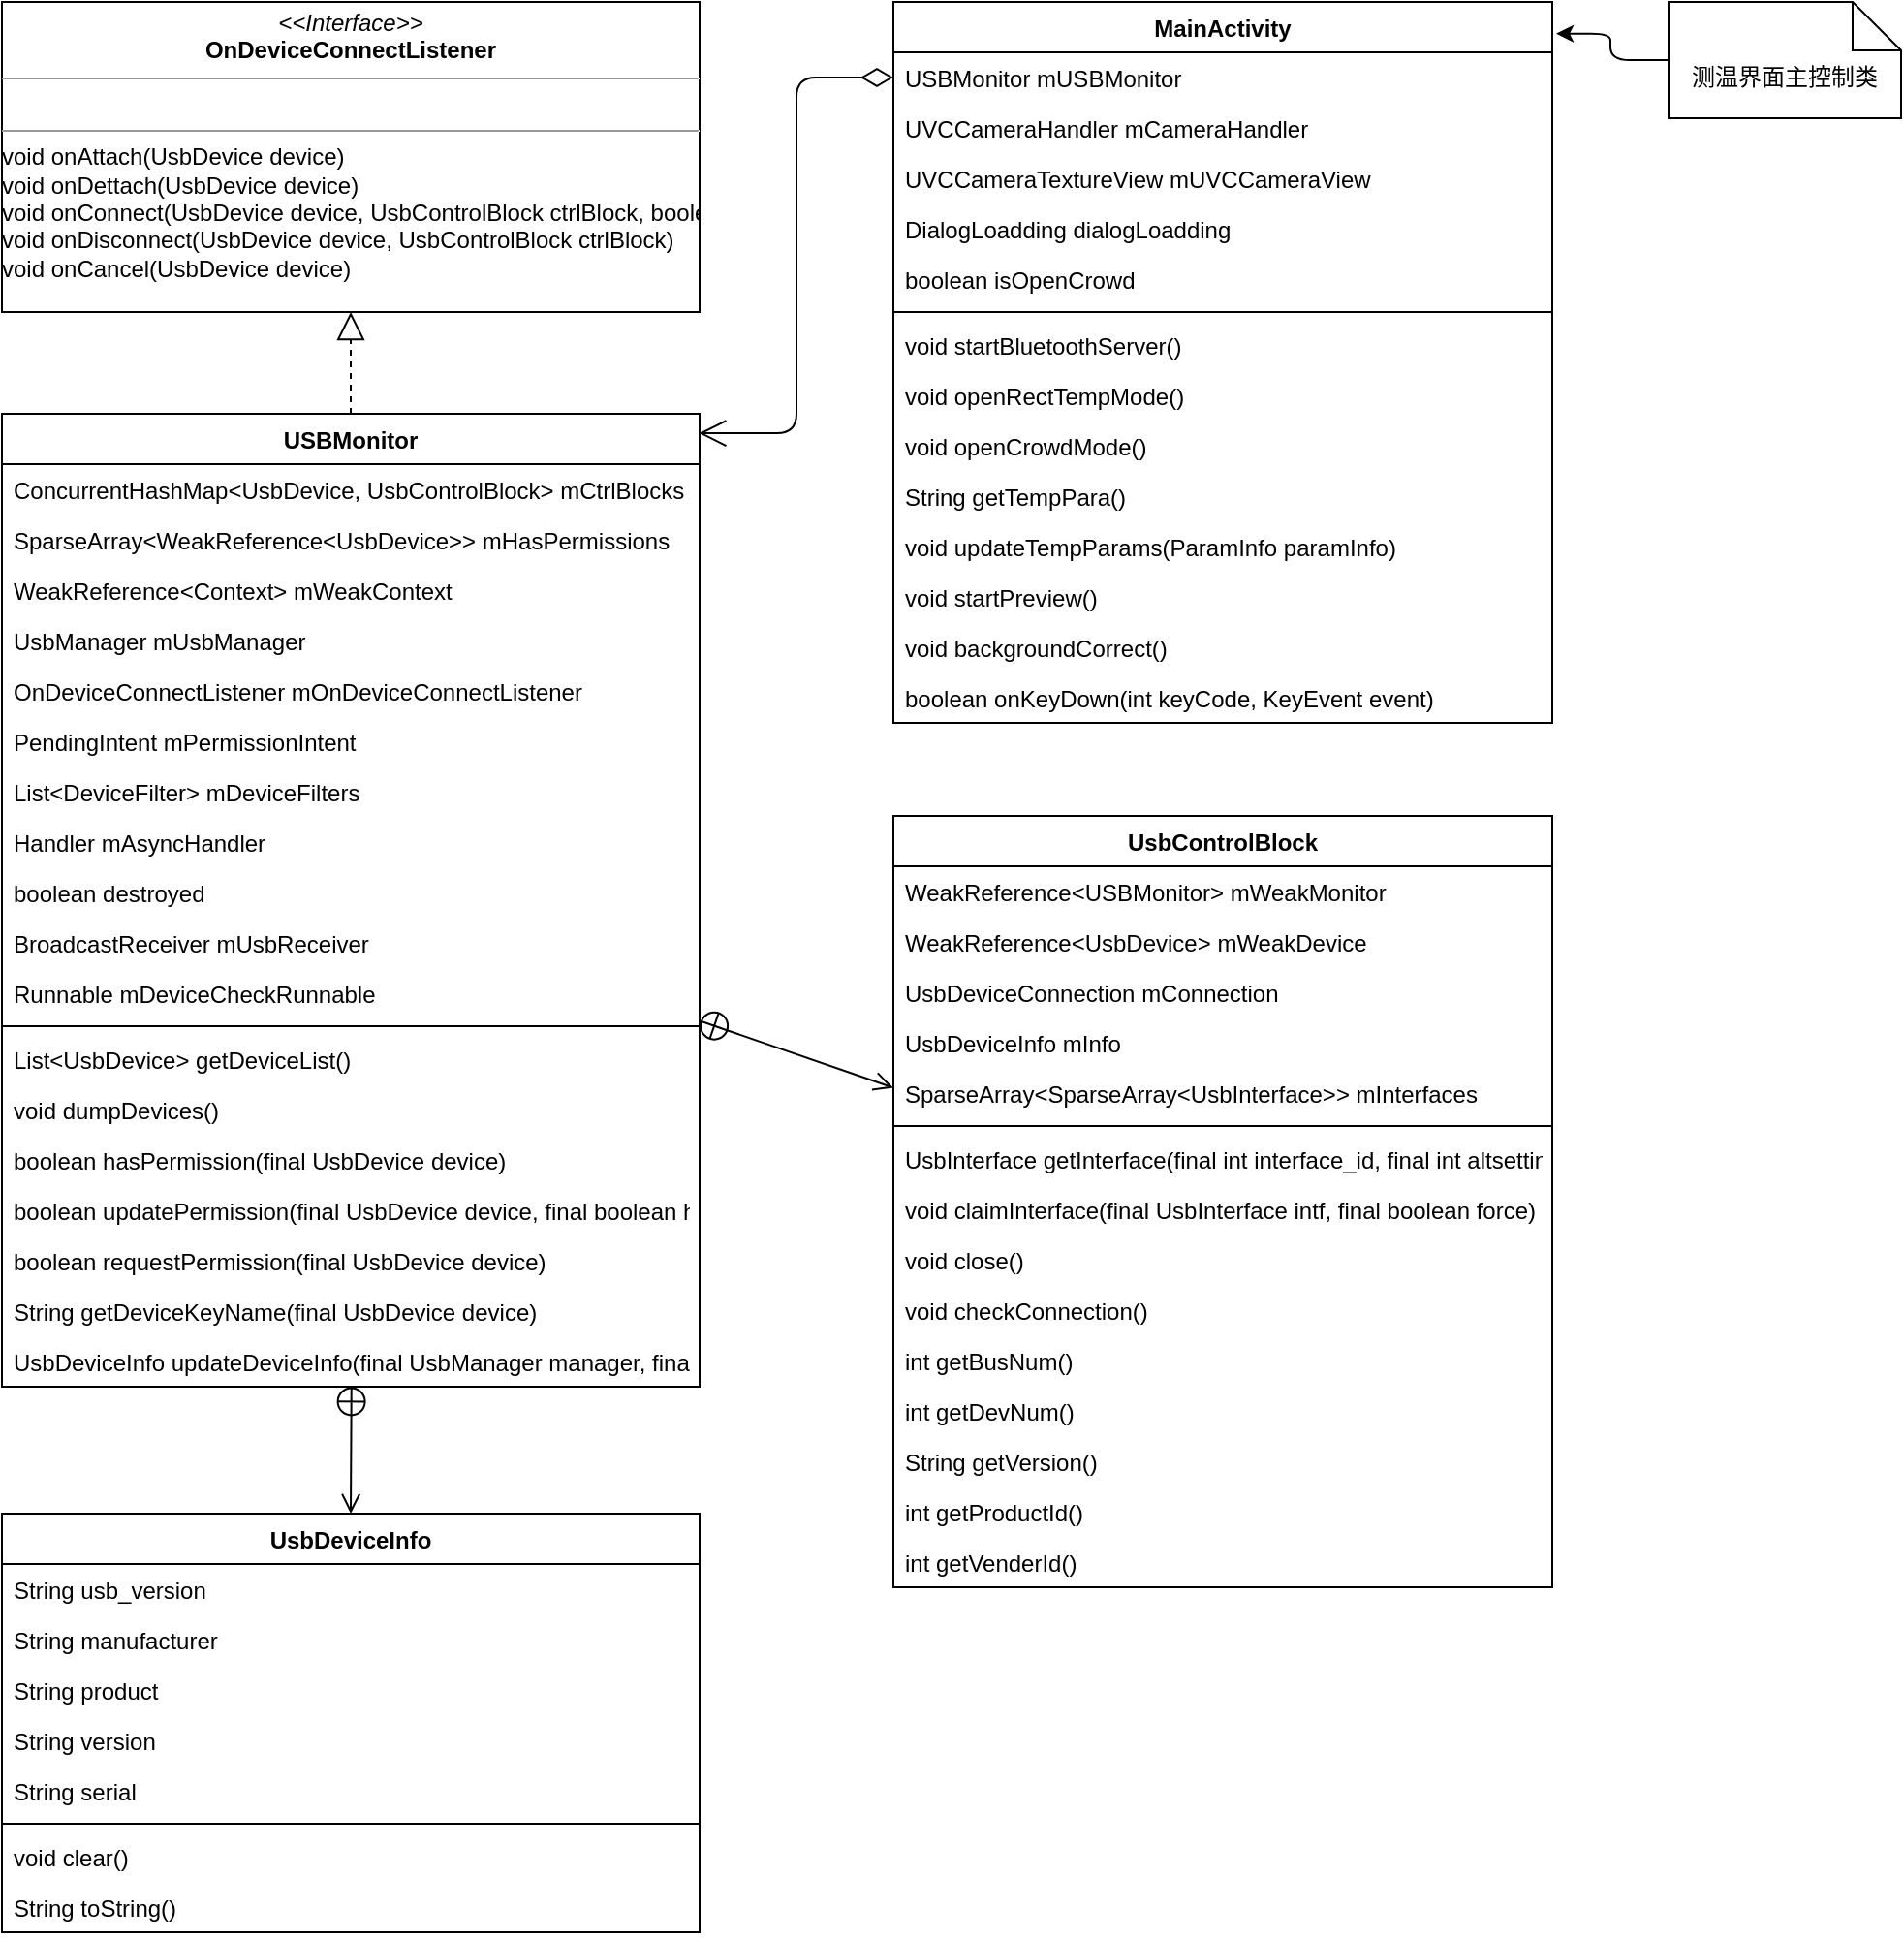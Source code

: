<mxfile version="13.10.4" type="github">
  <diagram id="Sm9la_-fIc3jBASGcMSX" name="Page-1">
    <mxGraphModel dx="1038" dy="1744" grid="1" gridSize="10" guides="1" tooltips="1" connect="1" arrows="1" fold="1" page="1" pageScale="1" pageWidth="827" pageHeight="1169" math="0" shadow="0">
      <root>
        <mxCell id="0" />
        <mxCell id="1" parent="0" />
        <mxCell id="LVE9saq9UDkcUNcVBehW-1" value="MainActivity" style="swimlane;fontStyle=1;align=center;verticalAlign=top;childLayout=stackLayout;horizontal=1;startSize=26;horizontalStack=0;resizeParent=1;resizeParentMax=0;resizeLast=0;collapsible=1;marginBottom=0;" vertex="1" parent="1">
          <mxGeometry x="580" y="-130" width="340" height="372" as="geometry" />
        </mxCell>
        <mxCell id="LVE9saq9UDkcUNcVBehW-2" value="USBMonitor mUSBMonitor" style="text;strokeColor=none;fillColor=none;align=left;verticalAlign=top;spacingLeft=4;spacingRight=4;overflow=hidden;rotatable=0;points=[[0,0.5],[1,0.5]];portConstraint=eastwest;" vertex="1" parent="LVE9saq9UDkcUNcVBehW-1">
          <mxGeometry y="26" width="340" height="26" as="geometry" />
        </mxCell>
        <mxCell id="LVE9saq9UDkcUNcVBehW-3" value="UVCCameraHandler mCameraHandler" style="text;strokeColor=none;fillColor=none;align=left;verticalAlign=top;spacingLeft=4;spacingRight=4;overflow=hidden;rotatable=0;points=[[0,0.5],[1,0.5]];portConstraint=eastwest;" vertex="1" parent="LVE9saq9UDkcUNcVBehW-1">
          <mxGeometry y="52" width="340" height="26" as="geometry" />
        </mxCell>
        <mxCell id="LVE9saq9UDkcUNcVBehW-4" value="UVCCameraTextureView mUVCCameraView" style="text;strokeColor=none;fillColor=none;align=left;verticalAlign=top;spacingLeft=4;spacingRight=4;overflow=hidden;rotatable=0;points=[[0,0.5],[1,0.5]];portConstraint=eastwest;" vertex="1" parent="LVE9saq9UDkcUNcVBehW-1">
          <mxGeometry y="78" width="340" height="26" as="geometry" />
        </mxCell>
        <mxCell id="LVE9saq9UDkcUNcVBehW-5" value="DialogLoadding dialogLoadding" style="text;strokeColor=none;fillColor=none;align=left;verticalAlign=top;spacingLeft=4;spacingRight=4;overflow=hidden;rotatable=0;points=[[0,0.5],[1,0.5]];portConstraint=eastwest;" vertex="1" parent="LVE9saq9UDkcUNcVBehW-1">
          <mxGeometry y="104" width="340" height="26" as="geometry" />
        </mxCell>
        <mxCell id="LVE9saq9UDkcUNcVBehW-6" value="boolean isOpenCrowd" style="text;strokeColor=none;fillColor=none;align=left;verticalAlign=top;spacingLeft=4;spacingRight=4;overflow=hidden;rotatable=0;points=[[0,0.5],[1,0.5]];portConstraint=eastwest;" vertex="1" parent="LVE9saq9UDkcUNcVBehW-1">
          <mxGeometry y="130" width="340" height="26" as="geometry" />
        </mxCell>
        <mxCell id="LVE9saq9UDkcUNcVBehW-7" value="" style="line;strokeWidth=1;fillColor=none;align=left;verticalAlign=middle;spacingTop=-1;spacingLeft=3;spacingRight=3;rotatable=0;labelPosition=right;points=[];portConstraint=eastwest;" vertex="1" parent="LVE9saq9UDkcUNcVBehW-1">
          <mxGeometry y="156" width="340" height="8" as="geometry" />
        </mxCell>
        <mxCell id="LVE9saq9UDkcUNcVBehW-8" value="void startBluetoothServer()" style="text;strokeColor=none;fillColor=none;align=left;verticalAlign=top;spacingLeft=4;spacingRight=4;overflow=hidden;rotatable=0;points=[[0,0.5],[1,0.5]];portConstraint=eastwest;" vertex="1" parent="LVE9saq9UDkcUNcVBehW-1">
          <mxGeometry y="164" width="340" height="26" as="geometry" />
        </mxCell>
        <mxCell id="LVE9saq9UDkcUNcVBehW-9" value="void openRectTempMode()" style="text;strokeColor=none;fillColor=none;align=left;verticalAlign=top;spacingLeft=4;spacingRight=4;overflow=hidden;rotatable=0;points=[[0,0.5],[1,0.5]];portConstraint=eastwest;" vertex="1" parent="LVE9saq9UDkcUNcVBehW-1">
          <mxGeometry y="190" width="340" height="26" as="geometry" />
        </mxCell>
        <mxCell id="LVE9saq9UDkcUNcVBehW-10" value="void openCrowdMode()" style="text;strokeColor=none;fillColor=none;align=left;verticalAlign=top;spacingLeft=4;spacingRight=4;overflow=hidden;rotatable=0;points=[[0,0.5],[1,0.5]];portConstraint=eastwest;" vertex="1" parent="LVE9saq9UDkcUNcVBehW-1">
          <mxGeometry y="216" width="340" height="26" as="geometry" />
        </mxCell>
        <mxCell id="LVE9saq9UDkcUNcVBehW-11" value="String getTempPara()" style="text;strokeColor=none;fillColor=none;align=left;verticalAlign=top;spacingLeft=4;spacingRight=4;overflow=hidden;rotatable=0;points=[[0,0.5],[1,0.5]];portConstraint=eastwest;" vertex="1" parent="LVE9saq9UDkcUNcVBehW-1">
          <mxGeometry y="242" width="340" height="26" as="geometry" />
        </mxCell>
        <mxCell id="LVE9saq9UDkcUNcVBehW-12" value="void updateTempParams(ParamInfo paramInfo)" style="text;strokeColor=none;fillColor=none;align=left;verticalAlign=top;spacingLeft=4;spacingRight=4;overflow=hidden;rotatable=0;points=[[0,0.5],[1,0.5]];portConstraint=eastwest;" vertex="1" parent="LVE9saq9UDkcUNcVBehW-1">
          <mxGeometry y="268" width="340" height="26" as="geometry" />
        </mxCell>
        <mxCell id="LVE9saq9UDkcUNcVBehW-13" value="void startPreview()" style="text;strokeColor=none;fillColor=none;align=left;verticalAlign=top;spacingLeft=4;spacingRight=4;overflow=hidden;rotatable=0;points=[[0,0.5],[1,0.5]];portConstraint=eastwest;" vertex="1" parent="LVE9saq9UDkcUNcVBehW-1">
          <mxGeometry y="294" width="340" height="26" as="geometry" />
        </mxCell>
        <mxCell id="LVE9saq9UDkcUNcVBehW-14" value="void backgroundCorrect()" style="text;strokeColor=none;fillColor=none;align=left;verticalAlign=top;spacingLeft=4;spacingRight=4;overflow=hidden;rotatable=0;points=[[0,0.5],[1,0.5]];portConstraint=eastwest;" vertex="1" parent="LVE9saq9UDkcUNcVBehW-1">
          <mxGeometry y="320" width="340" height="26" as="geometry" />
        </mxCell>
        <mxCell id="LVE9saq9UDkcUNcVBehW-15" value="boolean onKeyDown(int keyCode, KeyEvent event)" style="text;strokeColor=none;fillColor=none;align=left;verticalAlign=top;spacingLeft=4;spacingRight=4;overflow=hidden;rotatable=0;points=[[0,0.5],[1,0.5]];portConstraint=eastwest;" vertex="1" parent="LVE9saq9UDkcUNcVBehW-1">
          <mxGeometry y="346" width="340" height="26" as="geometry" />
        </mxCell>
        <mxCell id="LVE9saq9UDkcUNcVBehW-16" style="edgeStyle=orthogonalEdgeStyle;curved=0;rounded=1;sketch=0;orthogonalLoop=1;jettySize=auto;html=1;entryX=1.006;entryY=0.044;entryDx=0;entryDy=0;entryPerimeter=0;" edge="1" parent="1" source="LVE9saq9UDkcUNcVBehW-17" target="LVE9saq9UDkcUNcVBehW-1">
          <mxGeometry relative="1" as="geometry">
            <mxPoint x="560" y="207.484" as="targetPoint" />
          </mxGeometry>
        </mxCell>
        <mxCell id="LVE9saq9UDkcUNcVBehW-17" value="测温界面主控制类" style="shape=note2;boundedLbl=1;whiteSpace=wrap;html=1;size=25;verticalAlign=top;align=center;rounded=0;sketch=0;" vertex="1" parent="1">
          <mxGeometry x="980" y="-130" width="120" height="60" as="geometry" />
        </mxCell>
        <mxCell id="LVE9saq9UDkcUNcVBehW-18" value="USBMonitor" style="swimlane;fontStyle=1;align=center;verticalAlign=top;childLayout=stackLayout;horizontal=1;startSize=26;horizontalStack=0;resizeParent=1;resizeParentMax=0;resizeLast=0;collapsible=1;marginBottom=0;" vertex="1" parent="1">
          <mxGeometry x="120" y="82.5" width="360" height="502" as="geometry" />
        </mxCell>
        <mxCell id="LVE9saq9UDkcUNcVBehW-19" value="ConcurrentHashMap&lt;UsbDevice, UsbControlBlock&gt; mCtrlBlocks" style="text;strokeColor=none;fillColor=none;align=left;verticalAlign=top;spacingLeft=4;spacingRight=4;overflow=hidden;rotatable=0;points=[[0,0.5],[1,0.5]];portConstraint=eastwest;" vertex="1" parent="LVE9saq9UDkcUNcVBehW-18">
          <mxGeometry y="26" width="360" height="26" as="geometry" />
        </mxCell>
        <mxCell id="LVE9saq9UDkcUNcVBehW-22" value="SparseArray&lt;WeakReference&lt;UsbDevice&gt;&gt; mHasPermissions" style="text;strokeColor=none;fillColor=none;align=left;verticalAlign=top;spacingLeft=4;spacingRight=4;overflow=hidden;rotatable=0;points=[[0,0.5],[1,0.5]];portConstraint=eastwest;" vertex="1" parent="LVE9saq9UDkcUNcVBehW-18">
          <mxGeometry y="52" width="360" height="26" as="geometry" />
        </mxCell>
        <mxCell id="LVE9saq9UDkcUNcVBehW-23" value="WeakReference&lt;Context&gt; mWeakContext" style="text;strokeColor=none;fillColor=none;align=left;verticalAlign=top;spacingLeft=4;spacingRight=4;overflow=hidden;rotatable=0;points=[[0,0.5],[1,0.5]];portConstraint=eastwest;" vertex="1" parent="LVE9saq9UDkcUNcVBehW-18">
          <mxGeometry y="78" width="360" height="26" as="geometry" />
        </mxCell>
        <mxCell id="LVE9saq9UDkcUNcVBehW-24" value="UsbManager mUsbManager" style="text;strokeColor=none;fillColor=none;align=left;verticalAlign=top;spacingLeft=4;spacingRight=4;overflow=hidden;rotatable=0;points=[[0,0.5],[1,0.5]];portConstraint=eastwest;" vertex="1" parent="LVE9saq9UDkcUNcVBehW-18">
          <mxGeometry y="104" width="360" height="26" as="geometry" />
        </mxCell>
        <mxCell id="LVE9saq9UDkcUNcVBehW-25" value="OnDeviceConnectListener mOnDeviceConnectListener" style="text;strokeColor=none;fillColor=none;align=left;verticalAlign=top;spacingLeft=4;spacingRight=4;overflow=hidden;rotatable=0;points=[[0,0.5],[1,0.5]];portConstraint=eastwest;" vertex="1" parent="LVE9saq9UDkcUNcVBehW-18">
          <mxGeometry y="130" width="360" height="26" as="geometry" />
        </mxCell>
        <mxCell id="LVE9saq9UDkcUNcVBehW-26" value="PendingIntent mPermissionIntent" style="text;strokeColor=none;fillColor=none;align=left;verticalAlign=top;spacingLeft=4;spacingRight=4;overflow=hidden;rotatable=0;points=[[0,0.5],[1,0.5]];portConstraint=eastwest;" vertex="1" parent="LVE9saq9UDkcUNcVBehW-18">
          <mxGeometry y="156" width="360" height="26" as="geometry" />
        </mxCell>
        <mxCell id="LVE9saq9UDkcUNcVBehW-27" value="List&lt;DeviceFilter&gt; mDeviceFilters" style="text;strokeColor=none;fillColor=none;align=left;verticalAlign=top;spacingLeft=4;spacingRight=4;overflow=hidden;rotatable=0;points=[[0,0.5],[1,0.5]];portConstraint=eastwest;" vertex="1" parent="LVE9saq9UDkcUNcVBehW-18">
          <mxGeometry y="182" width="360" height="26" as="geometry" />
        </mxCell>
        <mxCell id="LVE9saq9UDkcUNcVBehW-28" value="Handler mAsyncHandler" style="text;strokeColor=none;fillColor=none;align=left;verticalAlign=top;spacingLeft=4;spacingRight=4;overflow=hidden;rotatable=0;points=[[0,0.5],[1,0.5]];portConstraint=eastwest;" vertex="1" parent="LVE9saq9UDkcUNcVBehW-18">
          <mxGeometry y="208" width="360" height="26" as="geometry" />
        </mxCell>
        <mxCell id="LVE9saq9UDkcUNcVBehW-29" value="boolean destroyed" style="text;strokeColor=none;fillColor=none;align=left;verticalAlign=top;spacingLeft=4;spacingRight=4;overflow=hidden;rotatable=0;points=[[0,0.5],[1,0.5]];portConstraint=eastwest;" vertex="1" parent="LVE9saq9UDkcUNcVBehW-18">
          <mxGeometry y="234" width="360" height="26" as="geometry" />
        </mxCell>
        <mxCell id="LVE9saq9UDkcUNcVBehW-36" value="BroadcastReceiver mUsbReceiver" style="text;strokeColor=none;fillColor=none;align=left;verticalAlign=top;spacingLeft=4;spacingRight=4;overflow=hidden;rotatable=0;points=[[0,0.5],[1,0.5]];portConstraint=eastwest;" vertex="1" parent="LVE9saq9UDkcUNcVBehW-18">
          <mxGeometry y="260" width="360" height="26" as="geometry" />
        </mxCell>
        <mxCell id="LVE9saq9UDkcUNcVBehW-37" value="Runnable mDeviceCheckRunnable" style="text;strokeColor=none;fillColor=none;align=left;verticalAlign=top;spacingLeft=4;spacingRight=4;overflow=hidden;rotatable=0;points=[[0,0.5],[1,0.5]];portConstraint=eastwest;" vertex="1" parent="LVE9saq9UDkcUNcVBehW-18">
          <mxGeometry y="286" width="360" height="26" as="geometry" />
        </mxCell>
        <mxCell id="LVE9saq9UDkcUNcVBehW-20" value="" style="line;strokeWidth=1;fillColor=none;align=left;verticalAlign=middle;spacingTop=-1;spacingLeft=3;spacingRight=3;rotatable=0;labelPosition=right;points=[];portConstraint=eastwest;" vertex="1" parent="LVE9saq9UDkcUNcVBehW-18">
          <mxGeometry y="312" width="360" height="8" as="geometry" />
        </mxCell>
        <mxCell id="LVE9saq9UDkcUNcVBehW-21" value="List&lt;UsbDevice&gt; getDeviceList()" style="text;strokeColor=none;fillColor=none;align=left;verticalAlign=top;spacingLeft=4;spacingRight=4;overflow=hidden;rotatable=0;points=[[0,0.5],[1,0.5]];portConstraint=eastwest;" vertex="1" parent="LVE9saq9UDkcUNcVBehW-18">
          <mxGeometry y="320" width="360" height="26" as="geometry" />
        </mxCell>
        <mxCell id="LVE9saq9UDkcUNcVBehW-32" value="void dumpDevices()" style="text;strokeColor=none;fillColor=none;align=left;verticalAlign=top;spacingLeft=4;spacingRight=4;overflow=hidden;rotatable=0;points=[[0,0.5],[1,0.5]];portConstraint=eastwest;" vertex="1" parent="LVE9saq9UDkcUNcVBehW-18">
          <mxGeometry y="346" width="360" height="26" as="geometry" />
        </mxCell>
        <mxCell id="LVE9saq9UDkcUNcVBehW-33" value="boolean hasPermission(final UsbDevice device)" style="text;strokeColor=none;fillColor=none;align=left;verticalAlign=top;spacingLeft=4;spacingRight=4;overflow=hidden;rotatable=0;points=[[0,0.5],[1,0.5]];portConstraint=eastwest;" vertex="1" parent="LVE9saq9UDkcUNcVBehW-18">
          <mxGeometry y="372" width="360" height="26" as="geometry" />
        </mxCell>
        <mxCell id="LVE9saq9UDkcUNcVBehW-34" value="boolean updatePermission(final UsbDevice device, final boolean hasPermission)" style="text;strokeColor=none;fillColor=none;align=left;verticalAlign=top;spacingLeft=4;spacingRight=4;overflow=hidden;rotatable=0;points=[[0,0.5],[1,0.5]];portConstraint=eastwest;" vertex="1" parent="LVE9saq9UDkcUNcVBehW-18">
          <mxGeometry y="398" width="360" height="26" as="geometry" />
        </mxCell>
        <mxCell id="LVE9saq9UDkcUNcVBehW-35" value="boolean requestPermission(final UsbDevice device)" style="text;strokeColor=none;fillColor=none;align=left;verticalAlign=top;spacingLeft=4;spacingRight=4;overflow=hidden;rotatable=0;points=[[0,0.5],[1,0.5]];portConstraint=eastwest;" vertex="1" parent="LVE9saq9UDkcUNcVBehW-18">
          <mxGeometry y="424" width="360" height="26" as="geometry" />
        </mxCell>
        <mxCell id="LVE9saq9UDkcUNcVBehW-38" value="String getDeviceKeyName(final UsbDevice device)" style="text;strokeColor=none;fillColor=none;align=left;verticalAlign=top;spacingLeft=4;spacingRight=4;overflow=hidden;rotatable=0;points=[[0,0.5],[1,0.5]];portConstraint=eastwest;" vertex="1" parent="LVE9saq9UDkcUNcVBehW-18">
          <mxGeometry y="450" width="360" height="26" as="geometry" />
        </mxCell>
        <mxCell id="LVE9saq9UDkcUNcVBehW-48" value="UsbDeviceInfo updateDeviceInfo(final UsbManager manager, final UsbDevice device, final UsbDeviceInfo _info)" style="text;strokeColor=none;fillColor=none;align=left;verticalAlign=top;spacingLeft=4;spacingRight=4;overflow=hidden;rotatable=0;points=[[0,0.5],[1,0.5]];portConstraint=eastwest;" vertex="1" parent="LVE9saq9UDkcUNcVBehW-18">
          <mxGeometry y="476" width="360" height="26" as="geometry" />
        </mxCell>
        <mxCell id="LVE9saq9UDkcUNcVBehW-31" value="&lt;p style=&quot;margin: 0px ; margin-top: 4px ; text-align: center&quot;&gt;&lt;i&gt;&amp;lt;&amp;lt;Interface&amp;gt;&amp;gt;&lt;/i&gt;&lt;br&gt;&lt;b&gt;OnDeviceConnectListener&lt;/b&gt;&lt;br&gt;&lt;/p&gt;&lt;hr size=&quot;1&quot;&gt;&lt;p style=&quot;margin: 0px ; margin-left: 4px&quot;&gt;&lt;br&gt;&lt;/p&gt;&lt;hr size=&quot;1&quot;&gt;void onAttach(UsbDevice device)&lt;br&gt;&lt;span&gt;void onDettach(UsbDevice device)&lt;br&gt;&lt;/span&gt;void onConnect(UsbDevice device, UsbControlBlock ctrlBlock, boolean createNew)&lt;br&gt;void onDisconnect(UsbDevice device, UsbControlBlock ctrlBlock)&lt;br&gt;void onCancel(UsbDevice device)&lt;br&gt;&lt;p style=&quot;margin: 0px ; margin-left: 4px&quot;&gt;&lt;br&gt;&lt;/p&gt;" style="verticalAlign=top;align=left;overflow=fill;fontSize=12;fontFamily=Helvetica;html=1;" vertex="1" parent="1">
          <mxGeometry x="120" y="-130" width="360" height="160" as="geometry" />
        </mxCell>
        <mxCell id="LVE9saq9UDkcUNcVBehW-39" value="UsbDeviceInfo" style="swimlane;fontStyle=1;align=center;verticalAlign=top;childLayout=stackLayout;horizontal=1;startSize=26;horizontalStack=0;resizeParent=1;resizeParentMax=0;resizeLast=0;collapsible=1;marginBottom=0;" vertex="1" parent="1">
          <mxGeometry x="120" y="650" width="360" height="216" as="geometry" />
        </mxCell>
        <mxCell id="LVE9saq9UDkcUNcVBehW-40" value="String usb_version" style="text;strokeColor=none;fillColor=none;align=left;verticalAlign=top;spacingLeft=4;spacingRight=4;overflow=hidden;rotatable=0;points=[[0,0.5],[1,0.5]];portConstraint=eastwest;" vertex="1" parent="LVE9saq9UDkcUNcVBehW-39">
          <mxGeometry y="26" width="360" height="26" as="geometry" />
        </mxCell>
        <mxCell id="LVE9saq9UDkcUNcVBehW-43" value="String manufacturer" style="text;strokeColor=none;fillColor=none;align=left;verticalAlign=top;spacingLeft=4;spacingRight=4;overflow=hidden;rotatable=0;points=[[0,0.5],[1,0.5]];portConstraint=eastwest;" vertex="1" parent="LVE9saq9UDkcUNcVBehW-39">
          <mxGeometry y="52" width="360" height="26" as="geometry" />
        </mxCell>
        <mxCell id="LVE9saq9UDkcUNcVBehW-44" value="String product" style="text;strokeColor=none;fillColor=none;align=left;verticalAlign=top;spacingLeft=4;spacingRight=4;overflow=hidden;rotatable=0;points=[[0,0.5],[1,0.5]];portConstraint=eastwest;" vertex="1" parent="LVE9saq9UDkcUNcVBehW-39">
          <mxGeometry y="78" width="360" height="26" as="geometry" />
        </mxCell>
        <mxCell id="LVE9saq9UDkcUNcVBehW-45" value="String version" style="text;strokeColor=none;fillColor=none;align=left;verticalAlign=top;spacingLeft=4;spacingRight=4;overflow=hidden;rotatable=0;points=[[0,0.5],[1,0.5]];portConstraint=eastwest;" vertex="1" parent="LVE9saq9UDkcUNcVBehW-39">
          <mxGeometry y="104" width="360" height="26" as="geometry" />
        </mxCell>
        <mxCell id="LVE9saq9UDkcUNcVBehW-46" value="String serial" style="text;strokeColor=none;fillColor=none;align=left;verticalAlign=top;spacingLeft=4;spacingRight=4;overflow=hidden;rotatable=0;points=[[0,0.5],[1,0.5]];portConstraint=eastwest;" vertex="1" parent="LVE9saq9UDkcUNcVBehW-39">
          <mxGeometry y="130" width="360" height="26" as="geometry" />
        </mxCell>
        <mxCell id="LVE9saq9UDkcUNcVBehW-41" value="" style="line;strokeWidth=1;fillColor=none;align=left;verticalAlign=middle;spacingTop=-1;spacingLeft=3;spacingRight=3;rotatable=0;labelPosition=right;points=[];portConstraint=eastwest;" vertex="1" parent="LVE9saq9UDkcUNcVBehW-39">
          <mxGeometry y="156" width="360" height="8" as="geometry" />
        </mxCell>
        <mxCell id="LVE9saq9UDkcUNcVBehW-42" value="void clear()" style="text;strokeColor=none;fillColor=none;align=left;verticalAlign=top;spacingLeft=4;spacingRight=4;overflow=hidden;rotatable=0;points=[[0,0.5],[1,0.5]];portConstraint=eastwest;" vertex="1" parent="LVE9saq9UDkcUNcVBehW-39">
          <mxGeometry y="164" width="360" height="26" as="geometry" />
        </mxCell>
        <mxCell id="LVE9saq9UDkcUNcVBehW-47" value="String toString()" style="text;strokeColor=none;fillColor=none;align=left;verticalAlign=top;spacingLeft=4;spacingRight=4;overflow=hidden;rotatable=0;points=[[0,0.5],[1,0.5]];portConstraint=eastwest;" vertex="1" parent="LVE9saq9UDkcUNcVBehW-39">
          <mxGeometry y="190" width="360" height="26" as="geometry" />
        </mxCell>
        <mxCell id="LVE9saq9UDkcUNcVBehW-49" value="UsbControlBlock" style="swimlane;fontStyle=1;align=center;verticalAlign=top;childLayout=stackLayout;horizontal=1;startSize=26;horizontalStack=0;resizeParent=1;resizeParentMax=0;resizeLast=0;collapsible=1;marginBottom=0;" vertex="1" parent="1">
          <mxGeometry x="580" y="290" width="340" height="398" as="geometry" />
        </mxCell>
        <mxCell id="LVE9saq9UDkcUNcVBehW-50" value="WeakReference&lt;USBMonitor&gt; mWeakMonitor" style="text;strokeColor=none;fillColor=none;align=left;verticalAlign=top;spacingLeft=4;spacingRight=4;overflow=hidden;rotatable=0;points=[[0,0.5],[1,0.5]];portConstraint=eastwest;" vertex="1" parent="LVE9saq9UDkcUNcVBehW-49">
          <mxGeometry y="26" width="340" height="26" as="geometry" />
        </mxCell>
        <mxCell id="LVE9saq9UDkcUNcVBehW-53" value="WeakReference&lt;UsbDevice&gt; mWeakDevice" style="text;strokeColor=none;fillColor=none;align=left;verticalAlign=top;spacingLeft=4;spacingRight=4;overflow=hidden;rotatable=0;points=[[0,0.5],[1,0.5]];portConstraint=eastwest;" vertex="1" parent="LVE9saq9UDkcUNcVBehW-49">
          <mxGeometry y="52" width="340" height="26" as="geometry" />
        </mxCell>
        <mxCell id="LVE9saq9UDkcUNcVBehW-54" value="UsbDeviceConnection mConnection" style="text;strokeColor=none;fillColor=none;align=left;verticalAlign=top;spacingLeft=4;spacingRight=4;overflow=hidden;rotatable=0;points=[[0,0.5],[1,0.5]];portConstraint=eastwest;" vertex="1" parent="LVE9saq9UDkcUNcVBehW-49">
          <mxGeometry y="78" width="340" height="26" as="geometry" />
        </mxCell>
        <mxCell id="LVE9saq9UDkcUNcVBehW-55" value="UsbDeviceInfo mInfo" style="text;strokeColor=none;fillColor=none;align=left;verticalAlign=top;spacingLeft=4;spacingRight=4;overflow=hidden;rotatable=0;points=[[0,0.5],[1,0.5]];portConstraint=eastwest;" vertex="1" parent="LVE9saq9UDkcUNcVBehW-49">
          <mxGeometry y="104" width="340" height="26" as="geometry" />
        </mxCell>
        <mxCell id="LVE9saq9UDkcUNcVBehW-56" value="SparseArray&lt;SparseArray&lt;UsbInterface&gt;&gt; mInterfaces" style="text;strokeColor=none;fillColor=none;align=left;verticalAlign=top;spacingLeft=4;spacingRight=4;overflow=hidden;rotatable=0;points=[[0,0.5],[1,0.5]];portConstraint=eastwest;" vertex="1" parent="LVE9saq9UDkcUNcVBehW-49">
          <mxGeometry y="130" width="340" height="26" as="geometry" />
        </mxCell>
        <mxCell id="LVE9saq9UDkcUNcVBehW-51" value="" style="line;strokeWidth=1;fillColor=none;align=left;verticalAlign=middle;spacingTop=-1;spacingLeft=3;spacingRight=3;rotatable=0;labelPosition=right;points=[];portConstraint=eastwest;" vertex="1" parent="LVE9saq9UDkcUNcVBehW-49">
          <mxGeometry y="156" width="340" height="8" as="geometry" />
        </mxCell>
        <mxCell id="LVE9saq9UDkcUNcVBehW-52" value="UsbInterface getInterface(final int interface_id, final int altsetting)" style="text;strokeColor=none;fillColor=none;align=left;verticalAlign=top;spacingLeft=4;spacingRight=4;overflow=hidden;rotatable=0;points=[[0,0.5],[1,0.5]];portConstraint=eastwest;" vertex="1" parent="LVE9saq9UDkcUNcVBehW-49">
          <mxGeometry y="164" width="340" height="26" as="geometry" />
        </mxCell>
        <mxCell id="LVE9saq9UDkcUNcVBehW-57" value="void claimInterface(final UsbInterface intf, final boolean force)" style="text;strokeColor=none;fillColor=none;align=left;verticalAlign=top;spacingLeft=4;spacingRight=4;overflow=hidden;rotatable=0;points=[[0,0.5],[1,0.5]];portConstraint=eastwest;" vertex="1" parent="LVE9saq9UDkcUNcVBehW-49">
          <mxGeometry y="190" width="340" height="26" as="geometry" />
        </mxCell>
        <mxCell id="LVE9saq9UDkcUNcVBehW-58" value="void close()" style="text;strokeColor=none;fillColor=none;align=left;verticalAlign=top;spacingLeft=4;spacingRight=4;overflow=hidden;rotatable=0;points=[[0,0.5],[1,0.5]];portConstraint=eastwest;" vertex="1" parent="LVE9saq9UDkcUNcVBehW-49">
          <mxGeometry y="216" width="340" height="26" as="geometry" />
        </mxCell>
        <mxCell id="LVE9saq9UDkcUNcVBehW-59" value="void checkConnection()" style="text;strokeColor=none;fillColor=none;align=left;verticalAlign=top;spacingLeft=4;spacingRight=4;overflow=hidden;rotatable=0;points=[[0,0.5],[1,0.5]];portConstraint=eastwest;" vertex="1" parent="LVE9saq9UDkcUNcVBehW-49">
          <mxGeometry y="242" width="340" height="26" as="geometry" />
        </mxCell>
        <mxCell id="LVE9saq9UDkcUNcVBehW-60" value="int getBusNum()" style="text;strokeColor=none;fillColor=none;align=left;verticalAlign=top;spacingLeft=4;spacingRight=4;overflow=hidden;rotatable=0;points=[[0,0.5],[1,0.5]];portConstraint=eastwest;" vertex="1" parent="LVE9saq9UDkcUNcVBehW-49">
          <mxGeometry y="268" width="340" height="26" as="geometry" />
        </mxCell>
        <mxCell id="LVE9saq9UDkcUNcVBehW-61" value="int getDevNum()" style="text;strokeColor=none;fillColor=none;align=left;verticalAlign=top;spacingLeft=4;spacingRight=4;overflow=hidden;rotatable=0;points=[[0,0.5],[1,0.5]];portConstraint=eastwest;" vertex="1" parent="LVE9saq9UDkcUNcVBehW-49">
          <mxGeometry y="294" width="340" height="26" as="geometry" />
        </mxCell>
        <mxCell id="LVE9saq9UDkcUNcVBehW-62" value="String getVersion()" style="text;strokeColor=none;fillColor=none;align=left;verticalAlign=top;spacingLeft=4;spacingRight=4;overflow=hidden;rotatable=0;points=[[0,0.5],[1,0.5]];portConstraint=eastwest;" vertex="1" parent="LVE9saq9UDkcUNcVBehW-49">
          <mxGeometry y="320" width="340" height="26" as="geometry" />
        </mxCell>
        <mxCell id="LVE9saq9UDkcUNcVBehW-63" value="int getProductId()" style="text;strokeColor=none;fillColor=none;align=left;verticalAlign=top;spacingLeft=4;spacingRight=4;overflow=hidden;rotatable=0;points=[[0,0.5],[1,0.5]];portConstraint=eastwest;" vertex="1" parent="LVE9saq9UDkcUNcVBehW-49">
          <mxGeometry y="346" width="340" height="26" as="geometry" />
        </mxCell>
        <mxCell id="LVE9saq9UDkcUNcVBehW-64" value="int getVenderId()" style="text;strokeColor=none;fillColor=none;align=left;verticalAlign=top;spacingLeft=4;spacingRight=4;overflow=hidden;rotatable=0;points=[[0,0.5],[1,0.5]];portConstraint=eastwest;" vertex="1" parent="LVE9saq9UDkcUNcVBehW-49">
          <mxGeometry y="372" width="340" height="26" as="geometry" />
        </mxCell>
        <mxCell id="LVE9saq9UDkcUNcVBehW-65" value="" style="endArrow=open;html=1;endSize=12;startArrow=diamondThin;startSize=14;startFill=0;edgeStyle=orthogonalEdgeStyle;align=left;verticalAlign=bottom;entryX=0.999;entryY=0.02;entryDx=0;entryDy=0;entryPerimeter=0;exitX=0;exitY=0.5;exitDx=0;exitDy=0;" edge="1" parent="1" source="LVE9saq9UDkcUNcVBehW-2" target="LVE9saq9UDkcUNcVBehW-18">
          <mxGeometry x="-1" y="3" relative="1" as="geometry">
            <mxPoint x="450" y="-200" as="sourcePoint" />
            <mxPoint x="610" y="-200" as="targetPoint" />
          </mxGeometry>
        </mxCell>
        <mxCell id="LVE9saq9UDkcUNcVBehW-68" value="" style="endArrow=block;dashed=1;endFill=0;endSize=12;html=1;entryX=0.5;entryY=1;entryDx=0;entryDy=0;exitX=0.5;exitY=0;exitDx=0;exitDy=0;" edge="1" parent="1" source="LVE9saq9UDkcUNcVBehW-18" target="LVE9saq9UDkcUNcVBehW-31">
          <mxGeometry width="160" relative="1" as="geometry">
            <mxPoint x="60" y="60" as="sourcePoint" />
            <mxPoint x="220" y="60" as="targetPoint" />
          </mxGeometry>
        </mxCell>
        <mxCell id="LVE9saq9UDkcUNcVBehW-69" value="" style="endArrow=open;startArrow=circlePlus;endFill=0;startFill=0;endSize=8;html=1;entryX=0.5;entryY=0;entryDx=0;entryDy=0;exitX=0.501;exitY=0.988;exitDx=0;exitDy=0;exitPerimeter=0;" edge="1" parent="1" source="LVE9saq9UDkcUNcVBehW-48" target="LVE9saq9UDkcUNcVBehW-39">
          <mxGeometry width="160" relative="1" as="geometry">
            <mxPoint x="60" y="600" as="sourcePoint" />
            <mxPoint x="220" y="600" as="targetPoint" />
          </mxGeometry>
        </mxCell>
        <mxCell id="LVE9saq9UDkcUNcVBehW-70" value="" style="endArrow=open;startArrow=circlePlus;endFill=0;startFill=0;endSize=8;html=1;" edge="1" parent="1" source="LVE9saq9UDkcUNcVBehW-18" target="LVE9saq9UDkcUNcVBehW-49">
          <mxGeometry width="160" relative="1" as="geometry">
            <mxPoint x="500" y="270" as="sourcePoint" />
            <mxPoint x="660" y="270" as="targetPoint" />
          </mxGeometry>
        </mxCell>
      </root>
    </mxGraphModel>
  </diagram>
</mxfile>
